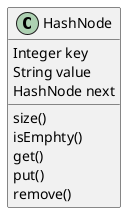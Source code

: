 @startuml
class HashNode {
 Integer key
 String value
 HashNode next
 
 size()
 isEmphty()
 get()
 put()
 remove()
}
@enduml
